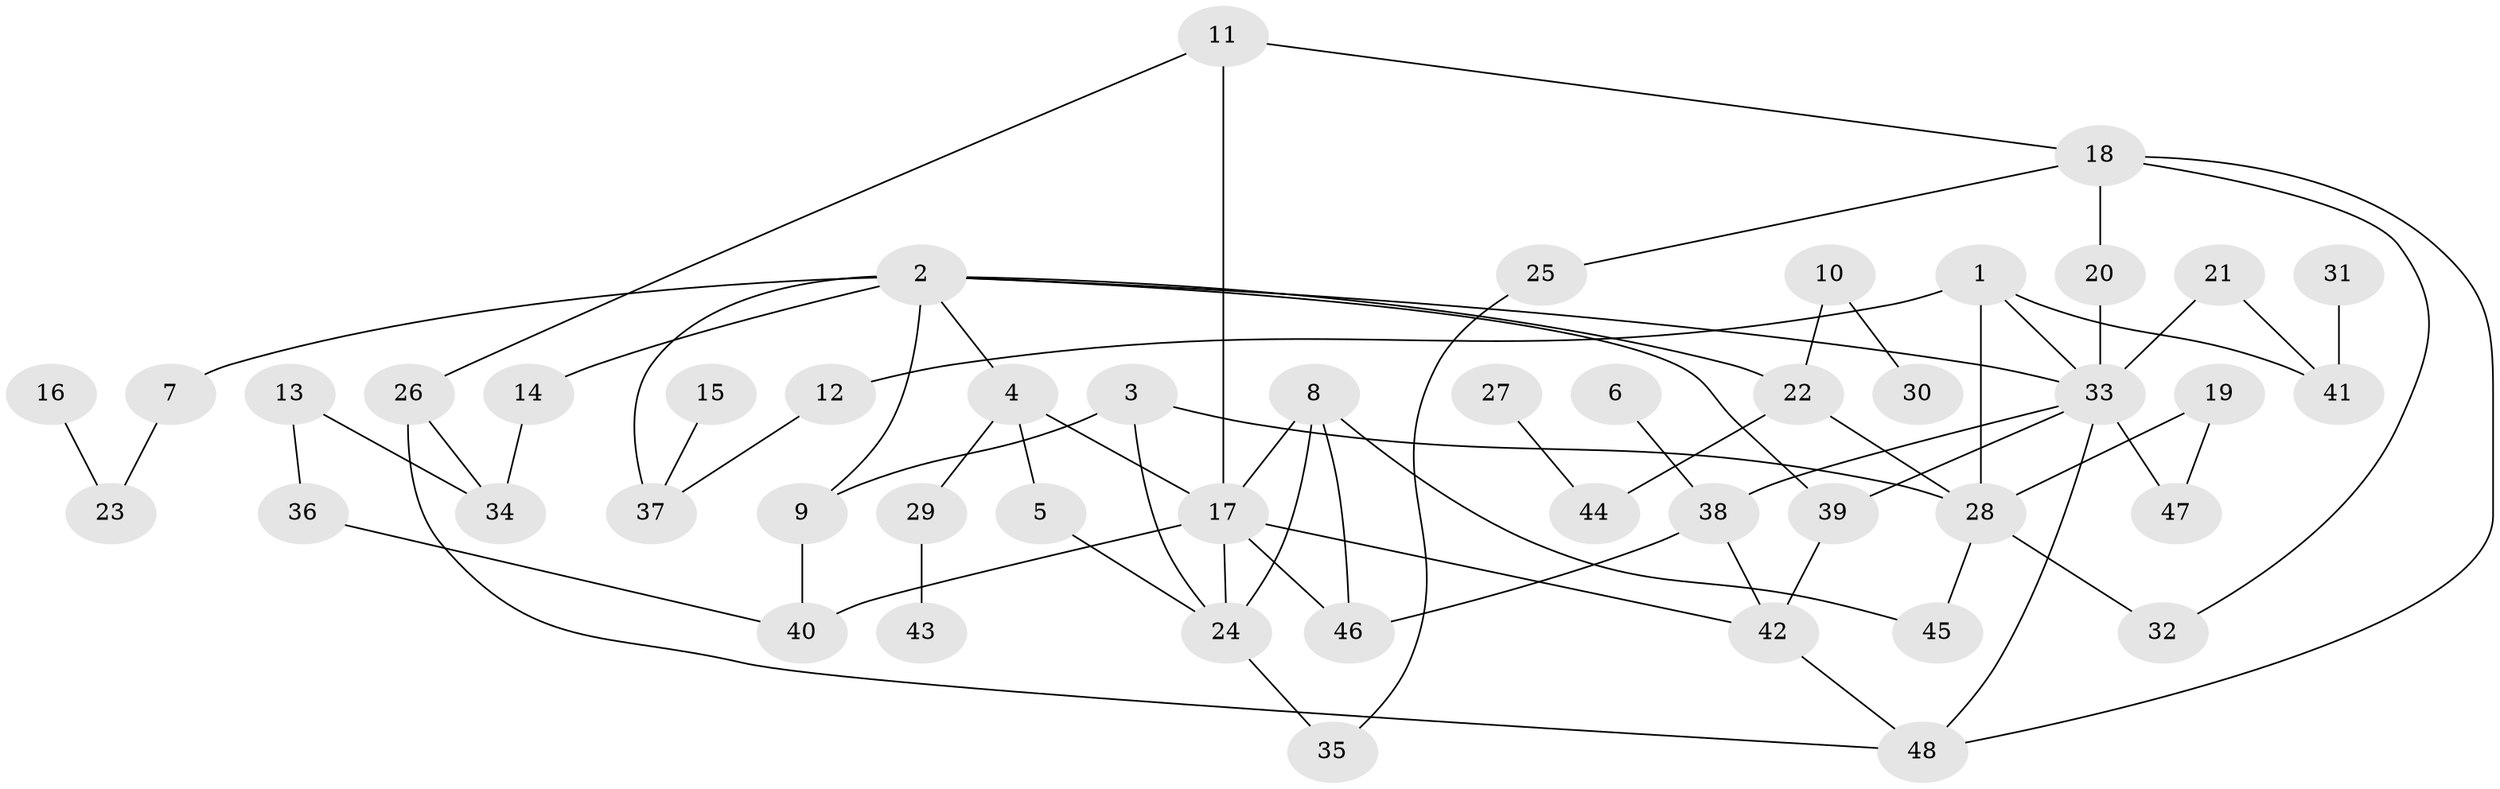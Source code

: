// original degree distribution, {9: 0.021052631578947368, 4: 0.17894736842105263, 5: 0.021052631578947368, 2: 0.23157894736842105, 3: 0.2, 6: 0.021052631578947368, 1: 0.3263157894736842}
// Generated by graph-tools (version 1.1) at 2025/36/03/04/25 23:36:04]
// undirected, 48 vertices, 70 edges
graph export_dot {
  node [color=gray90,style=filled];
  1;
  2;
  3;
  4;
  5;
  6;
  7;
  8;
  9;
  10;
  11;
  12;
  13;
  14;
  15;
  16;
  17;
  18;
  19;
  20;
  21;
  22;
  23;
  24;
  25;
  26;
  27;
  28;
  29;
  30;
  31;
  32;
  33;
  34;
  35;
  36;
  37;
  38;
  39;
  40;
  41;
  42;
  43;
  44;
  45;
  46;
  47;
  48;
  1 -- 12 [weight=1.0];
  1 -- 28 [weight=1.0];
  1 -- 33 [weight=1.0];
  1 -- 41 [weight=1.0];
  2 -- 4 [weight=1.0];
  2 -- 7 [weight=1.0];
  2 -- 9 [weight=1.0];
  2 -- 14 [weight=1.0];
  2 -- 22 [weight=1.0];
  2 -- 33 [weight=1.0];
  2 -- 37 [weight=2.0];
  2 -- 39 [weight=1.0];
  3 -- 9 [weight=1.0];
  3 -- 24 [weight=1.0];
  3 -- 28 [weight=1.0];
  4 -- 5 [weight=1.0];
  4 -- 17 [weight=1.0];
  4 -- 29 [weight=1.0];
  5 -- 24 [weight=1.0];
  6 -- 38 [weight=1.0];
  7 -- 23 [weight=1.0];
  8 -- 17 [weight=1.0];
  8 -- 24 [weight=2.0];
  8 -- 45 [weight=1.0];
  8 -- 46 [weight=1.0];
  9 -- 40 [weight=1.0];
  10 -- 22 [weight=1.0];
  10 -- 30 [weight=1.0];
  11 -- 17 [weight=1.0];
  11 -- 18 [weight=1.0];
  11 -- 26 [weight=1.0];
  12 -- 37 [weight=1.0];
  13 -- 34 [weight=1.0];
  13 -- 36 [weight=1.0];
  14 -- 34 [weight=1.0];
  15 -- 37 [weight=1.0];
  16 -- 23 [weight=1.0];
  17 -- 24 [weight=1.0];
  17 -- 40 [weight=1.0];
  17 -- 42 [weight=1.0];
  17 -- 46 [weight=1.0];
  18 -- 20 [weight=1.0];
  18 -- 25 [weight=1.0];
  18 -- 32 [weight=1.0];
  18 -- 48 [weight=1.0];
  19 -- 28 [weight=1.0];
  19 -- 47 [weight=1.0];
  20 -- 33 [weight=1.0];
  21 -- 33 [weight=1.0];
  21 -- 41 [weight=1.0];
  22 -- 28 [weight=1.0];
  22 -- 44 [weight=1.0];
  24 -- 35 [weight=1.0];
  25 -- 35 [weight=1.0];
  26 -- 34 [weight=1.0];
  26 -- 48 [weight=1.0];
  27 -- 44 [weight=1.0];
  28 -- 32 [weight=2.0];
  28 -- 45 [weight=1.0];
  29 -- 43 [weight=1.0];
  31 -- 41 [weight=1.0];
  33 -- 38 [weight=1.0];
  33 -- 39 [weight=1.0];
  33 -- 47 [weight=1.0];
  33 -- 48 [weight=1.0];
  36 -- 40 [weight=1.0];
  38 -- 42 [weight=1.0];
  38 -- 46 [weight=1.0];
  39 -- 42 [weight=1.0];
  42 -- 48 [weight=1.0];
}
